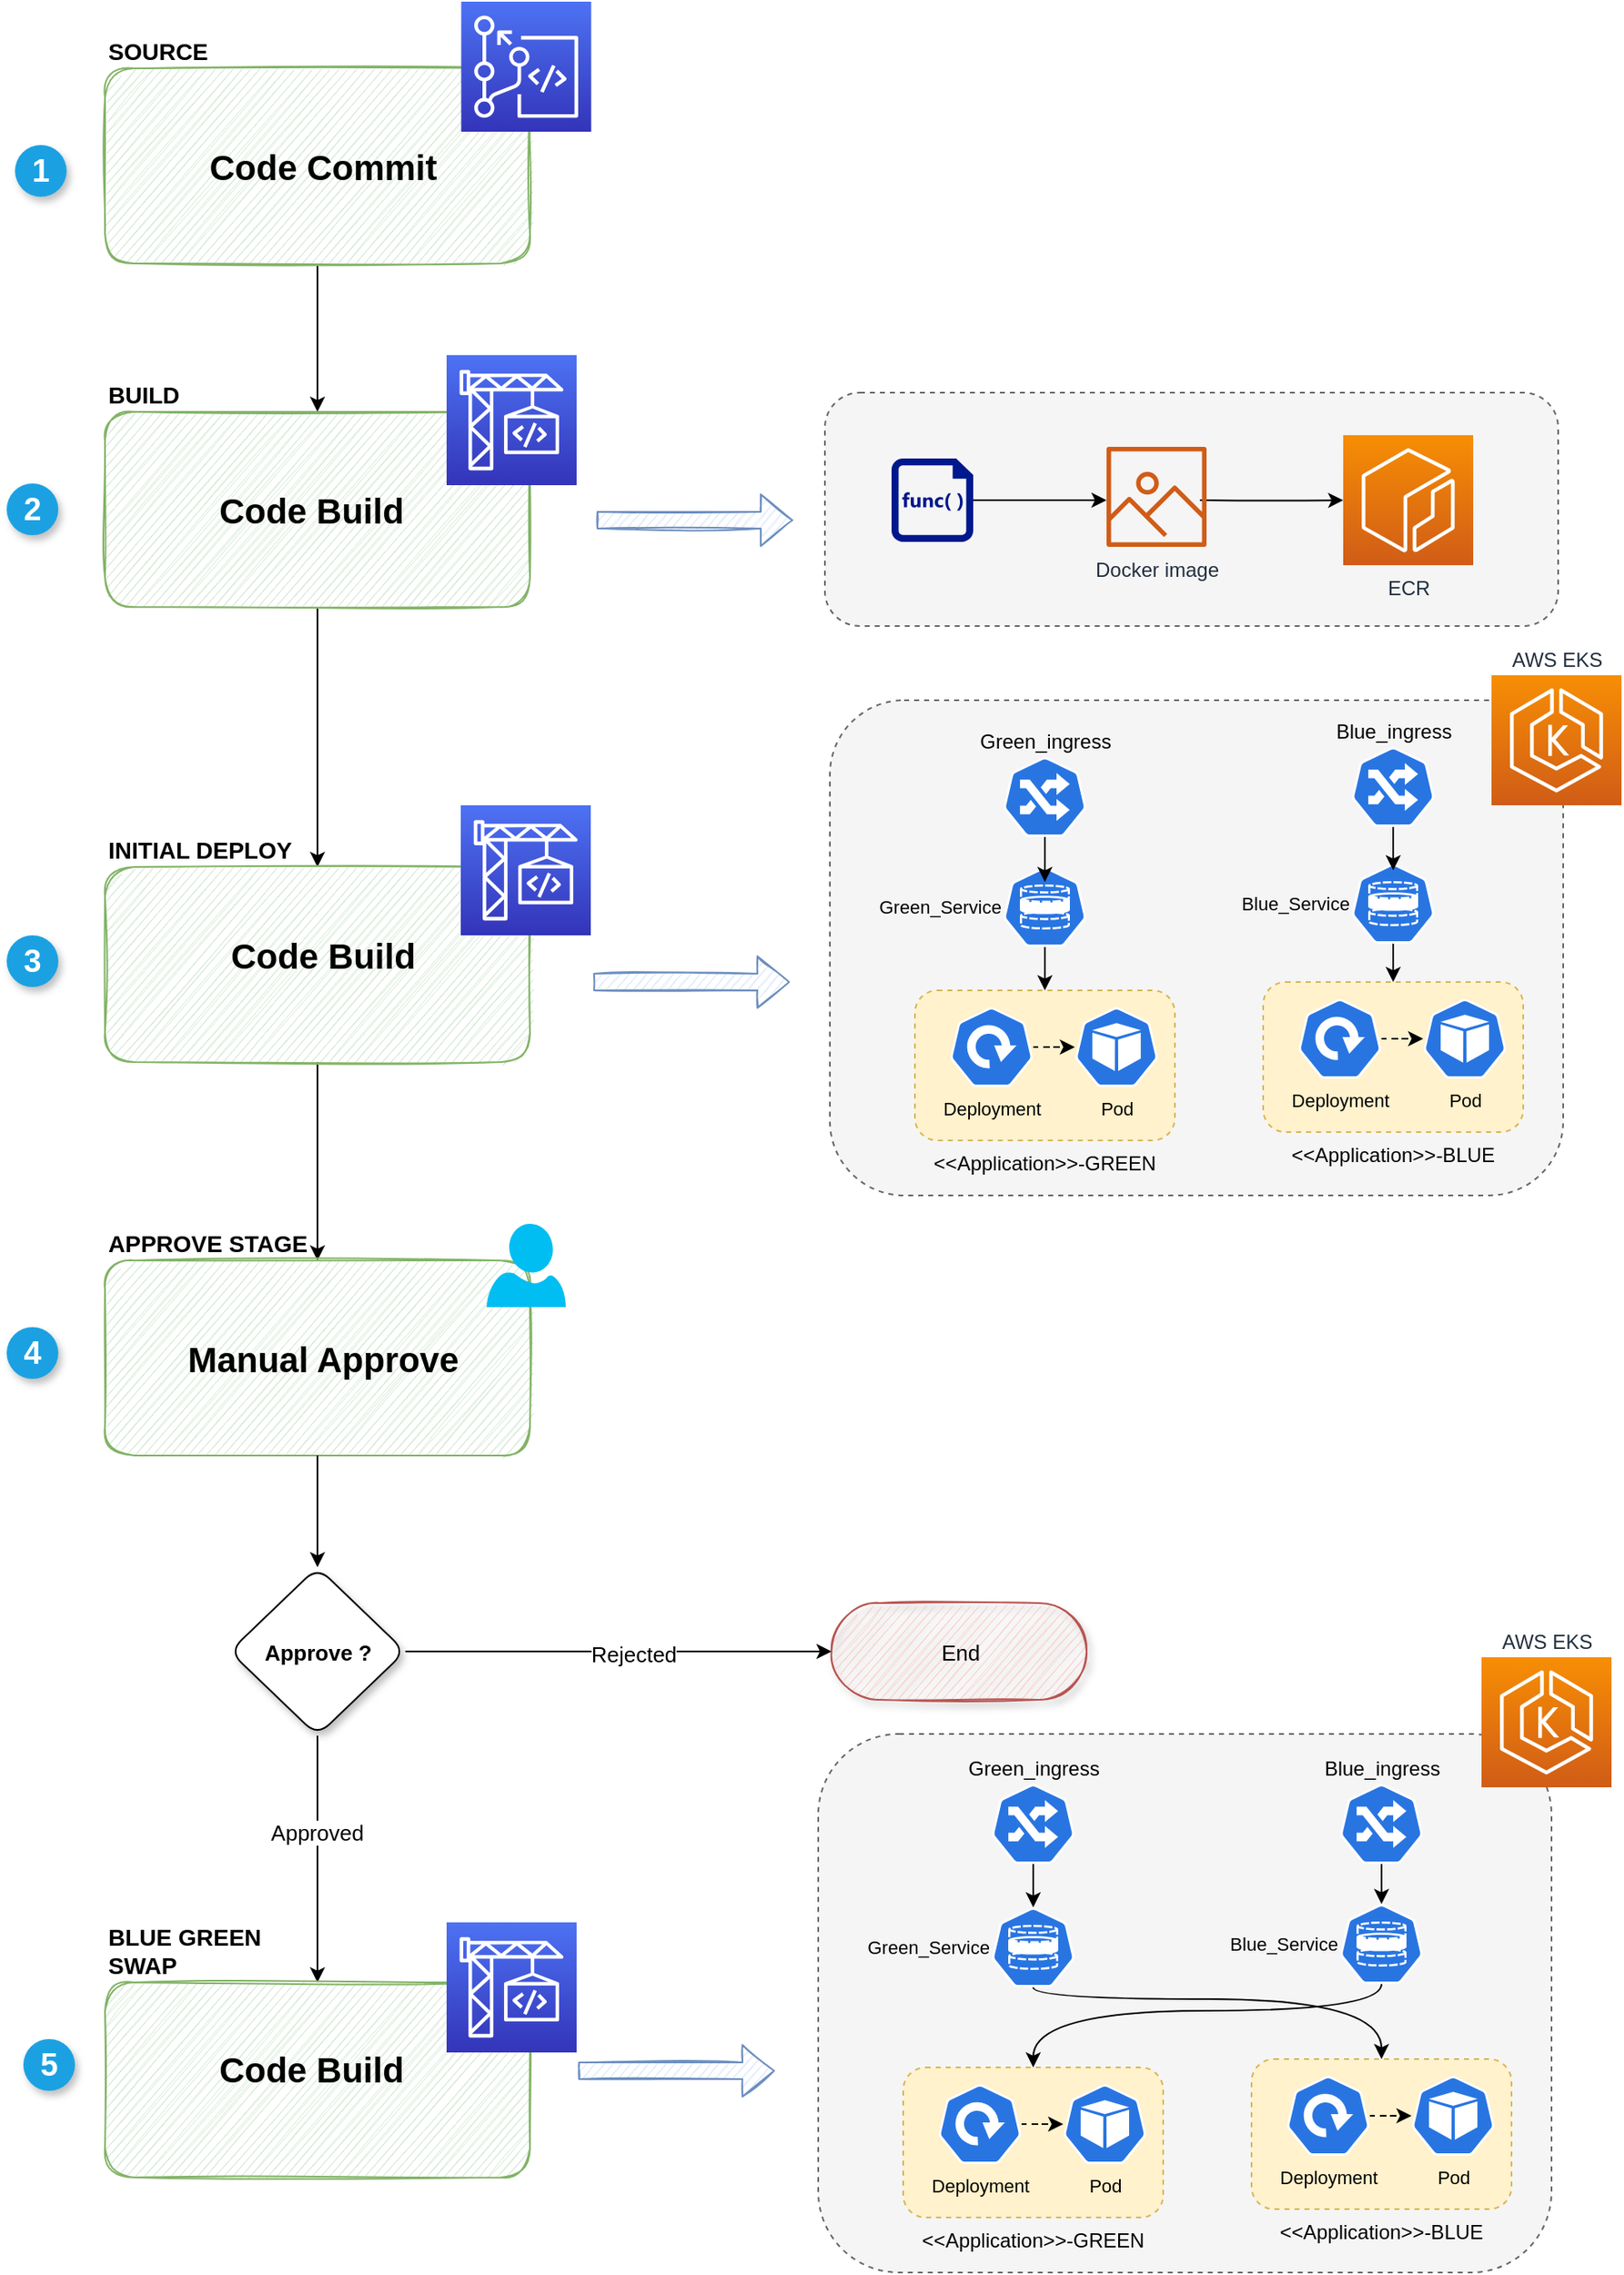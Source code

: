 <mxfile version="14.4.2" type="device" pages="3"><diagram id="YgD5iIH3pcZ7WU05eXCF" name="Pipeline"><mxGraphModel dx="2466" dy="1551" grid="0" gridSize="10" guides="1" tooltips="1" connect="1" arrows="1" fold="1" page="0" pageScale="1" pageWidth="850" pageHeight="1100" math="0" shadow="0"><root><mxCell id="0"/><mxCell id="1" parent="0"/><mxCell id="tHDgpCy4VYQTT_yt_4W8-46" value="" style="fillColor=#f5f5f5;strokeColor=#666666;dashed=1;verticalAlign=top;fontStyle=0;rounded=1;shadow=0;glass=0;sketch=0;align=left;fontColor=#333333;strokeWidth=1;" parent="1" vertex="1"><mxGeometry x="222" y="169.5" width="440" height="140" as="geometry"/></mxCell><mxCell id="tHDgpCy4VYQTT_yt_4W8-43" value="" style="fillColor=#f5f5f5;strokeColor=#666666;dashed=1;verticalAlign=top;fontStyle=0;rounded=1;shadow=0;glass=0;sketch=0;align=left;fontColor=#333333;" parent="1" vertex="1"><mxGeometry x="225" y="354" width="440" height="297" as="geometry"/></mxCell><mxCell id="tHDgpCy4VYQTT_yt_4W8-20" value="&lt;&lt;Application&gt;&gt;-GREEN" style="fillColor=#fff2cc;strokeColor=#d6b656;dashed=1;verticalAlign=top;fontStyle=0;rounded=1;shadow=0;glass=0;sketch=0;align=center;labelPosition=center;verticalLabelPosition=bottom;" parent="1" vertex="1"><mxGeometry x="276" y="528" width="156" height="90" as="geometry"/></mxCell><mxCell id="tHDgpCy4VYQTT_yt_4W8-69" value="" style="edgeStyle=orthogonalEdgeStyle;sketch=0;orthogonalLoop=1;jettySize=auto;html=1;fontSize=11;entryX=0.5;entryY=0;entryDx=0;entryDy=0;rounded=0;" parent="1" source="tHDgpCy4VYQTT_yt_4W8-2" target="tHDgpCy4VYQTT_yt_4W8-9" edge="1"><mxGeometry relative="1" as="geometry"/></mxCell><mxCell id="tHDgpCy4VYQTT_yt_4W8-2" value="SOURCE" style="fillColor=#d5e8d4;strokeColor=#82b366;dashed=0;verticalAlign=bottom;fontStyle=1;labelPosition=center;verticalLabelPosition=top;align=left;fontSize=14;rounded=1;glass=0;sketch=1;" parent="1" vertex="1"><mxGeometry x="-210" y="-25" width="255" height="117" as="geometry"/></mxCell><mxCell id="tHDgpCy4VYQTT_yt_4W8-44" value="" style="edgeStyle=orthogonalEdgeStyle;curved=1;orthogonalLoop=1;jettySize=auto;html=1;fontSize=11;" parent="1" source="tHDgpCy4VYQTT_yt_4W8-4" edge="1"><mxGeometry relative="1" as="geometry"><mxPoint x="391" y="234" as="targetPoint"/></mxGeometry></mxCell><mxCell id="tHDgpCy4VYQTT_yt_4W8-4" value="" style="aspect=fixed;pointerEvents=1;shadow=0;dashed=0;html=1;strokeColor=none;labelPosition=center;verticalLabelPosition=bottom;verticalAlign=top;align=center;fillColor=#00188D;shape=mxgraph.mscae.enterprise.code_file;rounded=1;glass=0;sketch=0;fontSize=14;" parent="1" vertex="1"><mxGeometry x="262" y="209" width="49" height="50" as="geometry"/></mxCell><mxCell id="tHDgpCy4VYQTT_yt_4W8-45" value="" style="edgeStyle=orthogonalEdgeStyle;curved=1;orthogonalLoop=1;jettySize=auto;html=1;fontSize=11;" parent="1" target="tHDgpCy4VYQTT_yt_4W8-6" edge="1"><mxGeometry relative="1" as="geometry"><mxPoint x="447" y="234" as="sourcePoint"/></mxGeometry></mxCell><mxCell id="tHDgpCy4VYQTT_yt_4W8-6" value="ECR" style="points=[[0,0,0],[0.25,0,0],[0.5,0,0],[0.75,0,0],[1,0,0],[0,1,0],[0.25,1,0],[0.5,1,0],[0.75,1,0],[1,1,0],[0,0.25,0],[0,0.5,0],[0,0.75,0],[1,0.25,0],[1,0.5,0],[1,0.75,0]];outlineConnect=0;fontColor=#232F3E;gradientColor=#F78E04;gradientDirection=north;fillColor=#D05C17;strokeColor=#ffffff;dashed=0;verticalLabelPosition=bottom;verticalAlign=top;align=center;html=1;fontSize=12;fontStyle=0;aspect=fixed;shape=mxgraph.aws4.resourceIcon;resIcon=mxgraph.aws4.ecr;rounded=1;shadow=0;glass=0;sketch=0;" parent="1" vertex="1"><mxGeometry x="533" y="195" width="78" height="78" as="geometry"/></mxCell><mxCell id="tHDgpCy4VYQTT_yt_4W8-7" value="Code Commit" style="text;html=1;strokeColor=none;fillColor=none;align=center;verticalAlign=middle;whiteSpace=wrap;rounded=0;shadow=0;glass=0;dashed=1;sketch=0;fontSize=21;fontStyle=1" parent="1" vertex="1"><mxGeometry x="-153" y="23.5" width="148" height="20" as="geometry"/></mxCell><mxCell id="tHDgpCy4VYQTT_yt_4W8-70" style="edgeStyle=orthogonalEdgeStyle;rounded=0;sketch=0;orthogonalLoop=1;jettySize=auto;html=1;fontSize=11;" parent="1" source="tHDgpCy4VYQTT_yt_4W8-9" target="tHDgpCy4VYQTT_yt_4W8-13" edge="1"><mxGeometry relative="1" as="geometry"/></mxCell><mxCell id="tHDgpCy4VYQTT_yt_4W8-9" value="BUILD" style="fillColor=#d5e8d4;strokeColor=#82b366;dashed=0;verticalAlign=bottom;fontStyle=1;labelPosition=center;verticalLabelPosition=top;align=left;fontSize=14;rounded=1;glass=0;sketch=1;" parent="1" vertex="1"><mxGeometry x="-210" y="181" width="255" height="117" as="geometry"/></mxCell><mxCell id="tHDgpCy4VYQTT_yt_4W8-10" value="Code Build" style="text;html=1;strokeColor=none;fillColor=none;align=center;verticalAlign=middle;whiteSpace=wrap;rounded=0;shadow=0;glass=0;dashed=1;sketch=0;fontSize=21;fontStyle=1" parent="1" vertex="1"><mxGeometry x="-160" y="229.5" width="148" height="20" as="geometry"/></mxCell><mxCell id="tHDgpCy4VYQTT_yt_4W8-11" value="" style="points=[[0,0,0],[0.25,0,0],[0.5,0,0],[0.75,0,0],[1,0,0],[0,1,0],[0.25,1,0],[0.5,1,0],[0.75,1,0],[1,1,0],[0,0.25,0],[0,0.5,0],[0,0.75,0],[1,0.25,0],[1,0.5,0],[1,0.75,0]];outlineConnect=0;fontColor=#232F3E;gradientColor=#4D72F3;gradientDirection=north;fillColor=#3334B9;strokeColor=#ffffff;dashed=0;verticalLabelPosition=bottom;verticalAlign=top;align=center;html=1;fontSize=12;fontStyle=0;aspect=fixed;shape=mxgraph.aws4.resourceIcon;resIcon=mxgraph.aws4.codebuild;rounded=1;shadow=0;glass=0;sketch=0;" parent="1" vertex="1"><mxGeometry x="-5" y="147" width="78" height="78" as="geometry"/></mxCell><mxCell id="tHDgpCy4VYQTT_yt_4W8-71" style="edgeStyle=orthogonalEdgeStyle;rounded=0;sketch=0;orthogonalLoop=1;jettySize=auto;html=1;fontSize=11;" parent="1" source="tHDgpCy4VYQTT_yt_4W8-13" target="tHDgpCy4VYQTT_yt_4W8-31" edge="1"><mxGeometry relative="1" as="geometry"/></mxCell><mxCell id="tHDgpCy4VYQTT_yt_4W8-13" value="INITIAL DEPLOY" style="fillColor=#d5e8d4;strokeColor=#82b366;dashed=0;verticalAlign=bottom;fontStyle=1;labelPosition=center;verticalLabelPosition=top;align=left;fontSize=14;rounded=1;glass=0;sketch=1;" parent="1" vertex="1"><mxGeometry x="-210" y="454" width="255" height="117" as="geometry"/></mxCell><mxCell id="tHDgpCy4VYQTT_yt_4W8-14" value="AWS EKS" style="points=[[0,0,0],[0.25,0,0],[0.5,0,0],[0.75,0,0],[1,0,0],[0,1,0],[0.25,1,0],[0.5,1,0],[0.75,1,0],[1,1,0],[0,0.25,0],[0,0.5,0],[0,0.75,0],[1,0.25,0],[1,0.5,0],[1,0.75,0]];outlineConnect=0;fontColor=#232F3E;gradientColor=#F78E04;gradientDirection=north;fillColor=#D05C17;strokeColor=#ffffff;dashed=0;verticalLabelPosition=top;verticalAlign=bottom;align=center;html=1;fontSize=12;fontStyle=0;aspect=fixed;shape=mxgraph.aws4.resourceIcon;resIcon=mxgraph.aws4.eks;rounded=1;shadow=0;glass=0;sketch=0;labelPosition=center;" parent="1" vertex="1"><mxGeometry x="622" y="339" width="78" height="78" as="geometry"/></mxCell><mxCell id="tHDgpCy4VYQTT_yt_4W8-15" value="Code Build" style="text;html=1;strokeColor=none;fillColor=none;align=center;verticalAlign=middle;whiteSpace=wrap;rounded=0;shadow=0;glass=0;dashed=1;sketch=0;fontSize=21;fontStyle=1" parent="1" vertex="1"><mxGeometry x="-153.5" y="497" width="148" height="20" as="geometry"/></mxCell><mxCell id="tHDgpCy4VYQTT_yt_4W8-21" value="" style="edgeStyle=orthogonalEdgeStyle;rounded=0;orthogonalLoop=1;jettySize=auto;html=1;fontSize=11;dashed=1;" parent="1" source="tHDgpCy4VYQTT_yt_4W8-17" target="tHDgpCy4VYQTT_yt_4W8-19" edge="1"><mxGeometry relative="1" as="geometry"/></mxCell><mxCell id="tHDgpCy4VYQTT_yt_4W8-17" value="Deployment" style="html=1;dashed=0;whitespace=wrap;fillColor=#2875E2;strokeColor=#ffffff;points=[[0.005,0.63,0],[0.1,0.2,0],[0.9,0.2,0],[0.5,0,0],[0.995,0.63,0],[0.72,0.99,0],[0.5,1,0],[0.28,0.99,0]];shape=mxgraph.kubernetes.icon;prIcon=deploy;rounded=1;shadow=0;glass=0;sketch=0;fontSize=11;align=center;labelPosition=center;verticalLabelPosition=bottom;verticalAlign=top;" parent="1" vertex="1"><mxGeometry x="297" y="538" width="50" height="48" as="geometry"/></mxCell><mxCell id="tHDgpCy4VYQTT_yt_4W8-41" style="edgeStyle=orthogonalEdgeStyle;curved=1;orthogonalLoop=1;jettySize=auto;html=1;entryX=0.5;entryY=0;entryDx=0;entryDy=0;fontSize=11;" parent="1" source="tHDgpCy4VYQTT_yt_4W8-18" target="tHDgpCy4VYQTT_yt_4W8-20" edge="1"><mxGeometry relative="1" as="geometry"/></mxCell><mxCell id="tHDgpCy4VYQTT_yt_4W8-18" value="Green_Service" style="html=1;dashed=0;whitespace=wrap;fillColor=#2875E2;strokeColor=#ffffff;points=[[0.005,0.63,0],[0.1,0.2,0],[0.9,0.2,0],[0.5,0,0],[0.995,0.63,0],[0.72,0.99,0],[0.5,1,0],[0.28,0.99,0]];shape=mxgraph.kubernetes.icon;prIcon=sc;rounded=1;shadow=0;glass=0;sketch=0;fontSize=11;align=right;labelPosition=left;verticalLabelPosition=middle;verticalAlign=middle;" parent="1" vertex="1"><mxGeometry x="329" y="454" width="50" height="48" as="geometry"/></mxCell><mxCell id="tHDgpCy4VYQTT_yt_4W8-19" value="Pod" style="html=1;dashed=0;whitespace=wrap;fillColor=#2875E2;strokeColor=#ffffff;points=[[0.005,0.63,0],[0.1,0.2,0],[0.9,0.2,0],[0.5,0,0],[0.995,0.63,0],[0.72,0.99,0],[0.5,1,0],[0.28,0.99,0]];shape=mxgraph.kubernetes.icon;prIcon=pod;rounded=1;shadow=0;glass=0;sketch=0;fontSize=11;align=center;labelPosition=center;verticalLabelPosition=bottom;verticalAlign=top;" parent="1" vertex="1"><mxGeometry x="372" y="538" width="50" height="48" as="geometry"/></mxCell><mxCell id="tHDgpCy4VYQTT_yt_4W8-72" style="edgeStyle=orthogonalEdgeStyle;rounded=0;sketch=0;orthogonalLoop=1;jettySize=auto;html=1;entryX=0.5;entryY=0;entryDx=0;entryDy=0;fontSize=11;exitX=0.5;exitY=1;exitDx=0;exitDy=0;" parent="1" source="tHDgpCy4VYQTT_yt_4W8-78" target="tHDgpCy4VYQTT_yt_4W8-47" edge="1"><mxGeometry relative="1" as="geometry"><mxPoint x="-89.4" y="1035.904" as="sourcePoint"/></mxGeometry></mxCell><mxCell id="tHDgpCy4VYQTT_yt_4W8-80" value="Approved" style="edgeLabel;html=1;align=center;verticalAlign=middle;resizable=0;points=[];fontSize=13;" parent="tHDgpCy4VYQTT_yt_4W8-72" vertex="1" connectable="0"><mxGeometry x="-0.216" y="-1" relative="1" as="geometry"><mxPoint as="offset"/></mxGeometry></mxCell><mxCell id="tHDgpCy4VYQTT_yt_4W8-31" value="APPROVE STAGE " style="fillColor=#d5e8d4;strokeColor=#82b366;dashed=0;verticalAlign=bottom;fontStyle=1;labelPosition=center;verticalLabelPosition=top;align=left;fontSize=14;rounded=1;glass=0;sketch=1;" parent="1" vertex="1"><mxGeometry x="-210" y="690" width="255" height="117" as="geometry"/></mxCell><mxCell id="tHDgpCy4VYQTT_yt_4W8-32" value="Manual Approve" style="text;html=1;strokeColor=none;fillColor=none;align=center;verticalAlign=middle;whiteSpace=wrap;rounded=0;shadow=0;glass=0;dashed=1;sketch=0;fontSize=21;fontStyle=1" parent="1" vertex="1"><mxGeometry x="-168.75" y="738.5" width="179.5" height="20" as="geometry"/></mxCell><mxCell id="tHDgpCy4VYQTT_yt_4W8-34" value="" style="verticalLabelPosition=bottom;html=1;verticalAlign=top;align=center;strokeColor=none;fillColor=#00BEF2;shape=mxgraph.azure.user;rounded=1;shadow=0;glass=0;dashed=1;sketch=0;fontSize=11;" parent="1" vertex="1"><mxGeometry x="19" y="668" width="47.5" height="50" as="geometry"/></mxCell><mxCell id="tHDgpCy4VYQTT_yt_4W8-42" value="" style="edgeStyle=orthogonalEdgeStyle;curved=1;orthogonalLoop=1;jettySize=auto;html=1;fontSize=11;" parent="1" source="tHDgpCy4VYQTT_yt_4W8-36" target="tHDgpCy4VYQTT_yt_4W8-37" edge="1"><mxGeometry relative="1" as="geometry"/></mxCell><mxCell id="tHDgpCy4VYQTT_yt_4W8-36" value="Blue_Service" style="html=1;dashed=0;whitespace=wrap;fillColor=#2875E2;strokeColor=#ffffff;points=[[0.005,0.63,0],[0.1,0.2,0],[0.9,0.2,0],[0.5,0,0],[0.995,0.63,0],[0.72,0.99,0],[0.5,1,0],[0.28,0.99,0]];shape=mxgraph.kubernetes.icon;prIcon=sc;rounded=1;shadow=0;glass=0;sketch=0;fontSize=11;align=right;labelPosition=left;verticalLabelPosition=middle;verticalAlign=middle;" parent="1" vertex="1"><mxGeometry x="538" y="452" width="50" height="48" as="geometry"/></mxCell><mxCell id="tHDgpCy4VYQTT_yt_4W8-37" value="&lt;&lt;Application&gt;&gt;-BLUE" style="fillColor=#fff2cc;strokeColor=#d6b656;dashed=1;verticalAlign=top;fontStyle=0;rounded=1;shadow=0;glass=0;sketch=0;align=center;labelPosition=center;verticalLabelPosition=bottom;" parent="1" vertex="1"><mxGeometry x="485" y="523" width="156" height="90" as="geometry"/></mxCell><mxCell id="tHDgpCy4VYQTT_yt_4W8-38" value="" style="edgeStyle=orthogonalEdgeStyle;rounded=0;orthogonalLoop=1;jettySize=auto;html=1;fontSize=11;dashed=1;" parent="1" source="tHDgpCy4VYQTT_yt_4W8-39" target="tHDgpCy4VYQTT_yt_4W8-40" edge="1"><mxGeometry relative="1" as="geometry"/></mxCell><mxCell id="tHDgpCy4VYQTT_yt_4W8-39" value="Deployment" style="html=1;dashed=0;whitespace=wrap;fillColor=#2875E2;strokeColor=#ffffff;points=[[0.005,0.63,0],[0.1,0.2,0],[0.9,0.2,0],[0.5,0,0],[0.995,0.63,0],[0.72,0.99,0],[0.5,1,0],[0.28,0.99,0]];shape=mxgraph.kubernetes.icon;prIcon=deploy;rounded=1;shadow=0;glass=0;sketch=0;fontSize=11;align=center;labelPosition=center;verticalLabelPosition=bottom;verticalAlign=top;" parent="1" vertex="1"><mxGeometry x="506" y="533" width="50" height="48" as="geometry"/></mxCell><mxCell id="tHDgpCy4VYQTT_yt_4W8-40" value="Pod" style="html=1;dashed=0;whitespace=wrap;fillColor=#2875E2;strokeColor=#ffffff;points=[[0.005,0.63,0],[0.1,0.2,0],[0.9,0.2,0],[0.5,0,0],[0.995,0.63,0],[0.72,0.99,0],[0.5,1,0],[0.28,0.99,0]];shape=mxgraph.kubernetes.icon;prIcon=pod;rounded=1;shadow=0;glass=0;sketch=0;fontSize=11;align=center;labelPosition=center;verticalLabelPosition=bottom;verticalAlign=top;" parent="1" vertex="1"><mxGeometry x="581" y="533" width="50" height="48" as="geometry"/></mxCell><mxCell id="tHDgpCy4VYQTT_yt_4W8-47" value="BLUE GREEN&#10;SWAP" style="fillColor=#d5e8d4;strokeColor=#82b366;dashed=0;verticalAlign=bottom;fontStyle=1;labelPosition=center;verticalLabelPosition=top;align=left;fontSize=14;rounded=1;glass=0;sketch=1;" parent="1" vertex="1"><mxGeometry x="-210" y="1123" width="255" height="117" as="geometry"/></mxCell><mxCell id="tHDgpCy4VYQTT_yt_4W8-48" value="Code Build" style="text;html=1;strokeColor=none;fillColor=none;align=center;verticalAlign=middle;whiteSpace=wrap;rounded=0;shadow=0;glass=0;dashed=1;sketch=0;fontSize=21;fontStyle=1" parent="1" vertex="1"><mxGeometry x="-160" y="1165" width="148" height="20" as="geometry"/></mxCell><mxCell id="tHDgpCy4VYQTT_yt_4W8-49" value="" style="fillColor=#f5f5f5;strokeColor=#666666;dashed=1;verticalAlign=top;fontStyle=0;rounded=1;shadow=0;glass=0;sketch=0;align=left;fontColor=#333333;" parent="1" vertex="1"><mxGeometry x="218" y="974" width="440" height="323" as="geometry"/></mxCell><mxCell id="tHDgpCy4VYQTT_yt_4W8-50" value="&lt;&lt;Application&gt;&gt;-GREEN" style="fillColor=#fff2cc;strokeColor=#d6b656;dashed=1;verticalAlign=top;fontStyle=0;rounded=1;shadow=0;glass=0;sketch=0;align=center;labelPosition=center;verticalLabelPosition=bottom;" parent="1" vertex="1"><mxGeometry x="269" y="1174" width="156" height="90" as="geometry"/></mxCell><mxCell id="tHDgpCy4VYQTT_yt_4W8-51" value="AWS EKS" style="points=[[0,0,0],[0.25,0,0],[0.5,0,0],[0.75,0,0],[1,0,0],[0,1,0],[0.25,1,0],[0.5,1,0],[0.75,1,0],[1,1,0],[0,0.25,0],[0,0.5,0],[0,0.75,0],[1,0.25,0],[1,0.5,0],[1,0.75,0]];outlineConnect=0;fontColor=#232F3E;gradientColor=#F78E04;gradientDirection=north;fillColor=#D05C17;strokeColor=#ffffff;dashed=0;verticalLabelPosition=top;verticalAlign=bottom;align=center;html=1;fontSize=12;fontStyle=0;aspect=fixed;shape=mxgraph.aws4.resourceIcon;resIcon=mxgraph.aws4.eks;rounded=1;shadow=0;glass=0;sketch=0;labelPosition=center;" parent="1" vertex="1"><mxGeometry x="616" y="928" width="78" height="78" as="geometry"/></mxCell><mxCell id="tHDgpCy4VYQTT_yt_4W8-52" value="" style="edgeStyle=orthogonalEdgeStyle;rounded=0;orthogonalLoop=1;jettySize=auto;html=1;fontSize=11;dashed=1;" parent="1" source="tHDgpCy4VYQTT_yt_4W8-53" target="tHDgpCy4VYQTT_yt_4W8-56" edge="1"><mxGeometry relative="1" as="geometry"/></mxCell><mxCell id="tHDgpCy4VYQTT_yt_4W8-53" value="Deployment" style="html=1;dashed=0;whitespace=wrap;fillColor=#2875E2;strokeColor=#ffffff;points=[[0.005,0.63,0],[0.1,0.2,0],[0.9,0.2,0],[0.5,0,0],[0.995,0.63,0],[0.72,0.99,0],[0.5,1,0],[0.28,0.99,0]];shape=mxgraph.kubernetes.icon;prIcon=deploy;rounded=1;shadow=0;glass=0;sketch=0;fontSize=11;align=center;labelPosition=center;verticalLabelPosition=bottom;verticalAlign=top;" parent="1" vertex="1"><mxGeometry x="290" y="1184" width="50" height="48" as="geometry"/></mxCell><mxCell id="tHDgpCy4VYQTT_yt_4W8-54" style="edgeStyle=orthogonalEdgeStyle;curved=1;orthogonalLoop=1;jettySize=auto;html=1;fontSize=11;" parent="1" source="tHDgpCy4VYQTT_yt_4W8-55" target="tHDgpCy4VYQTT_yt_4W8-59" edge="1"><mxGeometry relative="1" as="geometry"><Array as="points"><mxPoint x="347" y="1133"/><mxPoint x="556" y="1133"/></Array></mxGeometry></mxCell><mxCell id="tHDgpCy4VYQTT_yt_4W8-55" value="Green_Service" style="html=1;dashed=0;whitespace=wrap;fillColor=#2875E2;strokeColor=#ffffff;points=[[0.005,0.63,0],[0.1,0.2,0],[0.9,0.2,0],[0.5,0,0],[0.995,0.63,0],[0.72,0.99,0],[0.5,1,0],[0.28,0.99,0]];shape=mxgraph.kubernetes.icon;prIcon=sc;rounded=1;shadow=0;glass=0;sketch=0;fontSize=11;align=right;labelPosition=left;verticalLabelPosition=middle;verticalAlign=middle;" parent="1" vertex="1"><mxGeometry x="322" y="1078" width="50" height="48" as="geometry"/></mxCell><mxCell id="tHDgpCy4VYQTT_yt_4W8-56" value="Pod" style="html=1;dashed=0;whitespace=wrap;fillColor=#2875E2;strokeColor=#ffffff;points=[[0.005,0.63,0],[0.1,0.2,0],[0.9,0.2,0],[0.5,0,0],[0.995,0.63,0],[0.72,0.99,0],[0.5,1,0],[0.28,0.99,0]];shape=mxgraph.kubernetes.icon;prIcon=pod;rounded=1;shadow=0;glass=0;sketch=0;fontSize=11;align=center;labelPosition=center;verticalLabelPosition=bottom;verticalAlign=top;" parent="1" vertex="1"><mxGeometry x="365" y="1184" width="50" height="48" as="geometry"/></mxCell><mxCell id="tHDgpCy4VYQTT_yt_4W8-57" value="" style="edgeStyle=orthogonalEdgeStyle;curved=1;orthogonalLoop=1;jettySize=auto;html=1;fontSize=11;" parent="1" source="tHDgpCy4VYQTT_yt_4W8-58" target="tHDgpCy4VYQTT_yt_4W8-50" edge="1"><mxGeometry relative="1" as="geometry"><Array as="points"><mxPoint x="556" y="1140"/><mxPoint x="347" y="1140"/></Array></mxGeometry></mxCell><mxCell id="tHDgpCy4VYQTT_yt_4W8-58" value="Blue_Service" style="html=1;dashed=0;whitespace=wrap;fillColor=#2875E2;strokeColor=#ffffff;points=[[0.005,0.63,0],[0.1,0.2,0],[0.9,0.2,0],[0.5,0,0],[0.995,0.63,0],[0.72,0.99,0],[0.5,1,0],[0.28,0.99,0]];shape=mxgraph.kubernetes.icon;prIcon=sc;rounded=1;shadow=0;glass=0;sketch=0;fontSize=11;align=right;labelPosition=left;verticalLabelPosition=middle;verticalAlign=middle;" parent="1" vertex="1"><mxGeometry x="531" y="1076" width="50" height="48" as="geometry"/></mxCell><mxCell id="tHDgpCy4VYQTT_yt_4W8-59" value="&lt;&lt;Application&gt;&gt;-BLUE" style="fillColor=#fff2cc;strokeColor=#d6b656;dashed=1;verticalAlign=top;fontStyle=0;rounded=1;shadow=0;glass=0;sketch=0;align=center;labelPosition=center;verticalLabelPosition=bottom;" parent="1" vertex="1"><mxGeometry x="478" y="1169" width="156" height="90" as="geometry"/></mxCell><mxCell id="tHDgpCy4VYQTT_yt_4W8-60" value="" style="edgeStyle=orthogonalEdgeStyle;rounded=0;orthogonalLoop=1;jettySize=auto;html=1;fontSize=11;dashed=1;" parent="1" source="tHDgpCy4VYQTT_yt_4W8-61" target="tHDgpCy4VYQTT_yt_4W8-62" edge="1"><mxGeometry relative="1" as="geometry"/></mxCell><mxCell id="tHDgpCy4VYQTT_yt_4W8-61" value="Deployment" style="html=1;dashed=0;whitespace=wrap;fillColor=#2875E2;strokeColor=#ffffff;points=[[0.005,0.63,0],[0.1,0.2,0],[0.9,0.2,0],[0.5,0,0],[0.995,0.63,0],[0.72,0.99,0],[0.5,1,0],[0.28,0.99,0]];shape=mxgraph.kubernetes.icon;prIcon=deploy;rounded=1;shadow=0;glass=0;sketch=0;fontSize=11;align=center;labelPosition=center;verticalLabelPosition=bottom;verticalAlign=top;" parent="1" vertex="1"><mxGeometry x="499" y="1179" width="50" height="48" as="geometry"/></mxCell><mxCell id="tHDgpCy4VYQTT_yt_4W8-62" value="Pod" style="html=1;dashed=0;whitespace=wrap;fillColor=#2875E2;strokeColor=#ffffff;points=[[0.005,0.63,0],[0.1,0.2,0],[0.9,0.2,0],[0.5,0,0],[0.995,0.63,0],[0.72,0.99,0],[0.5,1,0],[0.28,0.99,0]];shape=mxgraph.kubernetes.icon;prIcon=pod;rounded=1;shadow=0;glass=0;sketch=0;fontSize=11;align=center;labelPosition=center;verticalLabelPosition=bottom;verticalAlign=top;" parent="1" vertex="1"><mxGeometry x="574" y="1179" width="50" height="48" as="geometry"/></mxCell><mxCell id="tHDgpCy4VYQTT_yt_4W8-63" value="" style="points=[[0,0,0],[0.25,0,0],[0.5,0,0],[0.75,0,0],[1,0,0],[0,1,0],[0.25,1,0],[0.5,1,0],[0.75,1,0],[1,1,0],[0,0.25,0],[0,0.5,0],[0,0.75,0],[1,0.25,0],[1,0.5,0],[1,0.75,0]];outlineConnect=0;fontColor=#232F3E;gradientColor=#4D72F3;gradientDirection=north;fillColor=#3334B9;strokeColor=#ffffff;dashed=0;verticalLabelPosition=bottom;verticalAlign=top;align=center;html=1;fontSize=12;fontStyle=0;aspect=fixed;shape=mxgraph.aws4.resourceIcon;resIcon=mxgraph.aws4.codebuild;rounded=1;shadow=0;glass=0;sketch=0;" parent="1" vertex="1"><mxGeometry x="3.5" y="417" width="78" height="78" as="geometry"/></mxCell><mxCell id="tHDgpCy4VYQTT_yt_4W8-64" value="" style="points=[[0,0,0],[0.25,0,0],[0.5,0,0],[0.75,0,0],[1,0,0],[0,1,0],[0.25,1,0],[0.5,1,0],[0.75,1,0],[1,1,0],[0,0.25,0],[0,0.5,0],[0,0.75,0],[1,0.25,0],[1,0.5,0],[1,0.75,0]];outlineConnect=0;fontColor=#232F3E;gradientColor=#4D72F3;gradientDirection=north;fillColor=#3334B9;strokeColor=#ffffff;dashed=0;verticalLabelPosition=bottom;verticalAlign=top;align=center;html=1;fontSize=12;fontStyle=0;aspect=fixed;shape=mxgraph.aws4.resourceIcon;resIcon=mxgraph.aws4.codebuild;rounded=1;shadow=0;glass=0;sketch=0;" parent="1" vertex="1"><mxGeometry x="-5" y="1087" width="78" height="78" as="geometry"/></mxCell><mxCell id="tHDgpCy4VYQTT_yt_4W8-65" value="" style="shape=flexArrow;endArrow=classic;html=1;fontSize=11;fillColor=#dae8fc;strokeColor=#6c8ebf;sketch=1;" parent="1" edge="1"><mxGeometry width="50" height="50" relative="1" as="geometry"><mxPoint x="74" y="1176" as="sourcePoint"/><mxPoint x="192" y="1176" as="targetPoint"/></mxGeometry></mxCell><mxCell id="tHDgpCy4VYQTT_yt_4W8-66" value="" style="shape=flexArrow;endArrow=classic;html=1;fontSize=11;fillColor=#dae8fc;strokeColor=#6c8ebf;sketch=1;" parent="1" edge="1"><mxGeometry width="50" height="50" relative="1" as="geometry"><mxPoint x="83" y="523" as="sourcePoint"/><mxPoint x="201" y="523" as="targetPoint"/></mxGeometry></mxCell><mxCell id="tHDgpCy4VYQTT_yt_4W8-67" value="" style="shape=flexArrow;endArrow=classic;html=1;fontSize=11;fillColor=#dae8fc;strokeColor=#6c8ebf;sketch=1;" parent="1" edge="1"><mxGeometry width="50" height="50" relative="1" as="geometry"><mxPoint x="85" y="246" as="sourcePoint"/><mxPoint x="203" y="246" as="targetPoint"/></mxGeometry></mxCell><mxCell id="tHDgpCy4VYQTT_yt_4W8-68" value="" style="points=[[0,0,0],[0.25,0,0],[0.5,0,0],[0.75,0,0],[1,0,0],[0,1,0],[0.25,1,0],[0.5,1,0],[0.75,1,0],[1,1,0],[0,0.25,0],[0,0.5,0],[0,0.75,0],[1,0.25,0],[1,0.5,0],[1,0.75,0]];outlineConnect=0;fontColor=#232F3E;gradientColor=#4D72F3;gradientDirection=north;fillColor=#3334B9;strokeColor=#ffffff;dashed=0;verticalLabelPosition=bottom;verticalAlign=top;align=center;html=1;fontSize=12;fontStyle=0;aspect=fixed;shape=mxgraph.aws4.resourceIcon;resIcon=mxgraph.aws4.codecommit;rounded=1;shadow=0;glass=0;sketch=0;" parent="1" vertex="1"><mxGeometry x="3.75" y="-65" width="78" height="78" as="geometry"/></mxCell><mxCell id="tHDgpCy4VYQTT_yt_4W8-73" value="1" style="ellipse;whiteSpace=wrap;html=1;aspect=fixed;rounded=1;shadow=1;glass=0;sketch=0;strokeWidth=1;fontSize=19;align=center;fontStyle=1;fillColor=#1ba1e2;fontColor=#ffffff;labelBorderColor=none;strokeColor=none;" parent="1" vertex="1"><mxGeometry x="-264" y="21" width="31" height="31" as="geometry"/></mxCell><mxCell id="tHDgpCy4VYQTT_yt_4W8-74" value="2" style="ellipse;whiteSpace=wrap;html=1;aspect=fixed;rounded=1;shadow=1;glass=0;sketch=0;strokeWidth=1;fontSize=19;align=center;fontStyle=1;fillColor=#1ba1e2;fontColor=#ffffff;labelBorderColor=none;strokeColor=none;" parent="1" vertex="1"><mxGeometry x="-269" y="224" width="31" height="31" as="geometry"/></mxCell><mxCell id="tHDgpCy4VYQTT_yt_4W8-75" value="3" style="ellipse;whiteSpace=wrap;html=1;aspect=fixed;rounded=1;shadow=1;glass=0;sketch=0;strokeWidth=1;fontSize=19;align=center;fontStyle=1;fillColor=#1ba1e2;fontColor=#ffffff;labelBorderColor=none;strokeColor=none;" parent="1" vertex="1"><mxGeometry x="-269" y="495" width="31" height="31" as="geometry"/></mxCell><mxCell id="tHDgpCy4VYQTT_yt_4W8-76" value="4" style="ellipse;whiteSpace=wrap;html=1;aspect=fixed;rounded=1;shadow=1;glass=0;sketch=0;strokeWidth=1;fontSize=19;align=center;fontStyle=1;fillColor=#1ba1e2;fontColor=#ffffff;labelBorderColor=none;strokeColor=none;" parent="1" vertex="1"><mxGeometry x="-269" y="730" width="31" height="31" as="geometry"/></mxCell><mxCell id="tHDgpCy4VYQTT_yt_4W8-77" value="5" style="ellipse;whiteSpace=wrap;html=1;aspect=fixed;rounded=1;shadow=1;glass=0;sketch=0;strokeWidth=1;fontSize=19;align=center;fontStyle=1;fillColor=#1ba1e2;fontColor=#ffffff;labelBorderColor=none;strokeColor=none;" parent="1" vertex="1"><mxGeometry x="-259" y="1157" width="31" height="31" as="geometry"/></mxCell><mxCell id="tHDgpCy4VYQTT_yt_4W8-82" value="" style="edgeStyle=orthogonalEdgeStyle;rounded=0;sketch=0;orthogonalLoop=1;jettySize=auto;html=1;fontSize=13;" parent="1" source="tHDgpCy4VYQTT_yt_4W8-78" target="tHDgpCy4VYQTT_yt_4W8-81" edge="1"><mxGeometry relative="1" as="geometry"/></mxCell><mxCell id="tHDgpCy4VYQTT_yt_4W8-83" value="Rejected" style="edgeLabel;html=1;align=center;verticalAlign=middle;resizable=0;points=[];fontSize=13;" parent="tHDgpCy4VYQTT_yt_4W8-82" vertex="1" connectable="0"><mxGeometry x="0.062" relative="1" as="geometry"><mxPoint y="1" as="offset"/></mxGeometry></mxCell><mxCell id="tHDgpCy4VYQTT_yt_4W8-78" value="Approve ?" style="rhombus;whiteSpace=wrap;html=1;rounded=1;shadow=1;glass=0;sketch=0;strokeWidth=1;gradientColor=none;fontSize=13;align=center;fontStyle=1" parent="1" vertex="1"><mxGeometry x="-135.25" y="874" width="105.5" height="101" as="geometry"/></mxCell><mxCell id="tHDgpCy4VYQTT_yt_4W8-79" style="edgeStyle=orthogonalEdgeStyle;rounded=0;sketch=0;orthogonalLoop=1;jettySize=auto;html=1;entryX=0.5;entryY=0;entryDx=0;entryDy=0;fontSize=11;" parent="1" source="tHDgpCy4VYQTT_yt_4W8-31" target="tHDgpCy4VYQTT_yt_4W8-78" edge="1"><mxGeometry relative="1" as="geometry"><mxPoint x="-82.5" y="807" as="sourcePoint"/><mxPoint x="-82.5" y="1061" as="targetPoint"/></mxGeometry></mxCell><mxCell id="tHDgpCy4VYQTT_yt_4W8-81" value="End" style="html=1;dashed=0;whitespace=wrap;shape=mxgraph.dfd.start;rounded=1;shadow=1;glass=0;sketch=1;strokeWidth=1;fontSize=13;align=center;fillColor=#f8cecc;strokeColor=#b85450;" parent="1" vertex="1"><mxGeometry x="226" y="895.5" width="153" height="58" as="geometry"/></mxCell><mxCell id="WKZ0BvhqpGG5S22X-oFW-3" value="Docker image" style="outlineConnect=0;fontColor=#232F3E;gradientColor=none;fillColor=#D05C17;strokeColor=none;dashed=0;verticalLabelPosition=bottom;verticalAlign=top;align=center;html=1;fontSize=12;fontStyle=0;aspect=fixed;pointerEvents=1;shape=mxgraph.aws4.container_registry_image;rounded=0;sketch=0;" parent="1" vertex="1"><mxGeometry x="391" y="202" width="60" height="60" as="geometry"/></mxCell><mxCell id="v9AVyO4b1Ce9d68S-ffr-5" value="" style="edgeStyle=orthogonalEdgeStyle;rounded=0;orthogonalLoop=1;jettySize=auto;html=1;" edge="1" parent="1" source="v9AVyO4b1Ce9d68S-ffr-2"><mxGeometry relative="1" as="geometry"><mxPoint x="563" y="456" as="targetPoint"/></mxGeometry></mxCell><mxCell id="v9AVyO4b1Ce9d68S-ffr-2" value="Blue_ingress" style="html=1;dashed=0;whitespace=wrap;fillColor=#2875E2;strokeColor=#ffffff;points=[[0.005,0.63,0],[0.1,0.2,0],[0.9,0.2,0],[0.5,0,0],[0.995,0.63,0],[0.72,0.99,0],[0.5,1,0],[0.28,0.99,0]];shape=mxgraph.kubernetes.icon;prIcon=ing;labelPosition=center;verticalLabelPosition=top;align=center;verticalAlign=bottom;" vertex="1" parent="1"><mxGeometry x="538" y="382" width="50" height="48" as="geometry"/></mxCell><mxCell id="v9AVyO4b1Ce9d68S-ffr-6" style="edgeStyle=orthogonalEdgeStyle;rounded=0;orthogonalLoop=1;jettySize=auto;html=1;entryX=0.5;entryY=0.188;entryDx=0;entryDy=0;entryPerimeter=0;" edge="1" parent="1" source="v9AVyO4b1Ce9d68S-ffr-3" target="tHDgpCy4VYQTT_yt_4W8-18"><mxGeometry relative="1" as="geometry"/></mxCell><mxCell id="v9AVyO4b1Ce9d68S-ffr-3" value="Green_ingress" style="html=1;dashed=0;whitespace=wrap;fillColor=#2875E2;strokeColor=#ffffff;points=[[0.005,0.63,0],[0.1,0.2,0],[0.9,0.2,0],[0.5,0,0],[0.995,0.63,0],[0.72,0.99,0],[0.5,1,0],[0.28,0.99,0]];shape=mxgraph.kubernetes.icon;prIcon=ing;labelPosition=center;verticalLabelPosition=top;align=center;verticalAlign=bottom;" vertex="1" parent="1"><mxGeometry x="329" y="388" width="50" height="48" as="geometry"/></mxCell><mxCell id="v9AVyO4b1Ce9d68S-ffr-9" style="edgeStyle=orthogonalEdgeStyle;rounded=0;orthogonalLoop=1;jettySize=auto;html=1;entryX=0.5;entryY=0;entryDx=0;entryDy=0;entryPerimeter=0;" edge="1" parent="1" source="v9AVyO4b1Ce9d68S-ffr-7" target="tHDgpCy4VYQTT_yt_4W8-55"><mxGeometry relative="1" as="geometry"/></mxCell><mxCell id="v9AVyO4b1Ce9d68S-ffr-7" value="Green_ingress" style="html=1;dashed=0;whitespace=wrap;fillColor=#2875E2;strokeColor=#ffffff;points=[[0.005,0.63,0],[0.1,0.2,0],[0.9,0.2,0],[0.5,0,0],[0.995,0.63,0],[0.72,0.99,0],[0.5,1,0],[0.28,0.99,0]];shape=mxgraph.kubernetes.icon;prIcon=ing;labelPosition=center;verticalLabelPosition=top;align=center;verticalAlign=bottom;" vertex="1" parent="1"><mxGeometry x="322" y="1004" width="50" height="48" as="geometry"/></mxCell><mxCell id="v9AVyO4b1Ce9d68S-ffr-10" style="edgeStyle=orthogonalEdgeStyle;rounded=0;orthogonalLoop=1;jettySize=auto;html=1;entryX=0.5;entryY=0;entryDx=0;entryDy=0;entryPerimeter=0;" edge="1" parent="1" source="v9AVyO4b1Ce9d68S-ffr-8" target="tHDgpCy4VYQTT_yt_4W8-58"><mxGeometry relative="1" as="geometry"/></mxCell><mxCell id="v9AVyO4b1Ce9d68S-ffr-8" value="Blue_ingress" style="html=1;dashed=0;whitespace=wrap;fillColor=#2875E2;strokeColor=#ffffff;points=[[0.005,0.63,0],[0.1,0.2,0],[0.9,0.2,0],[0.5,0,0],[0.995,0.63,0],[0.72,0.99,0],[0.5,1,0],[0.28,0.99,0]];shape=mxgraph.kubernetes.icon;prIcon=ing;labelPosition=center;verticalLabelPosition=top;align=center;verticalAlign=bottom;" vertex="1" parent="1"><mxGeometry x="531" y="1004" width="50" height="48" as="geometry"/></mxCell></root></mxGraphModel></diagram><diagram id="yMwJ0q2x0bPnBNQCv_Pu" name="Personas"><mxGraphModel dx="2066" dy="1151" grid="0" gridSize="10" guides="1" tooltips="1" connect="1" arrows="1" fold="1" page="0" pageScale="1" pageWidth="850" pageHeight="1100" math="0" shadow="0"><root><mxCell id="g-ipJy-NBkOpgG9QfWVb-0"/><mxCell id="g-ipJy-NBkOpgG9QfWVb-1" parent="g-ipJy-NBkOpgG9QfWVb-0"/><mxCell id="pcy4TE68Hqcim5sqbrfr-11" style="edgeStyle=orthogonalEdgeStyle;sketch=0;orthogonalLoop=1;jettySize=auto;html=1;entryX=0;entryY=0.5;entryDx=0;entryDy=0;curved=1;fillColor=#fff2cc;strokeColor=#d6b656;dashed=1;strokeWidth=2;" parent="g-ipJy-NBkOpgG9QfWVb-1" source="pcy4TE68Hqcim5sqbrfr-0" edge="1"><mxGeometry relative="1" as="geometry"><mxPoint x="418.0" y="170" as="targetPoint"/><Array as="points"><mxPoint x="259" y="170"/></Array></mxGeometry></mxCell><mxCell id="pcy4TE68Hqcim5sqbrfr-12" value="Responsible for&lt;br style=&quot;font-size: 12px;&quot;&gt;new features/bug fixes" style="edgeLabel;html=1;align=center;verticalAlign=middle;resizable=0;points=[];fontSize=12;" parent="pcy4TE68Hqcim5sqbrfr-11" vertex="1" connectable="0"><mxGeometry x="-0.582" y="-4" relative="1" as="geometry"><mxPoint x="3" y="-19" as="offset"/></mxGeometry></mxCell><mxCell id="pcy4TE68Hqcim5sqbrfr-0" value="Developer" style="shape=umlActor;verticalLabelPosition=bottom;verticalAlign=top;html=1;outlineConnect=0;rounded=1;shadow=1;glass=0;strokeWidth=1;fontSize=13;align=center;sketch=1;fillColor=#ffe6cc;strokeColor=#d79b00;" parent="g-ipJy-NBkOpgG9QfWVb-1" vertex="1"><mxGeometry x="250" y="376" width="30" height="60" as="geometry"/></mxCell><mxCell id="pcy4TE68Hqcim5sqbrfr-13" style="edgeStyle=orthogonalEdgeStyle;curved=1;sketch=0;orthogonalLoop=1;jettySize=auto;html=1;entryX=0.25;entryY=1;entryDx=0;entryDy=0;fillColor=#dae8fc;strokeColor=#6c8ebf;dashed=1;strokeWidth=2;" parent="g-ipJy-NBkOpgG9QfWVb-1" source="pcy4TE68Hqcim5sqbrfr-2" edge="1"><mxGeometry relative="1" as="geometry"><mxPoint x="422.116" y="198.996" as="targetPoint"/></mxGeometry></mxCell><mxCell id="pcy4TE68Hqcim5sqbrfr-14" value="Owns the product and&lt;br style=&quot;font-size: 12px;&quot;&gt;go to market plan" style="edgeLabel;html=1;align=center;verticalAlign=middle;resizable=0;points=[];fontSize=12;" parent="pcy4TE68Hqcim5sqbrfr-13" vertex="1" connectable="0"><mxGeometry x="-0.36" y="-4" relative="1" as="geometry"><mxPoint x="-15" y="-37.02" as="offset"/></mxGeometry></mxCell><mxCell id="pcy4TE68Hqcim5sqbrfr-2" value="Product&lt;br&gt;owner" style="shape=umlActor;verticalLabelPosition=bottom;verticalAlign=top;html=1;outlineConnect=0;rounded=1;shadow=1;glass=0;strokeWidth=1;fontSize=13;align=center;sketch=1;fillColor=#dae8fc;strokeColor=#6c8ebf;" parent="g-ipJy-NBkOpgG9QfWVb-1" vertex="1"><mxGeometry x="405" y="362.02" width="30" height="60" as="geometry"/></mxCell><mxCell id="pcy4TE68Hqcim5sqbrfr-15" style="edgeStyle=orthogonalEdgeStyle;curved=1;sketch=0;orthogonalLoop=1;jettySize=auto;html=1;strokeWidth=2;dashed=1;fillColor=#e1d5e7;strokeColor=#9673a6;" parent="g-ipJy-NBkOpgG9QfWVb-1" source="pcy4TE68Hqcim5sqbrfr-6" target="KUf7hYVQHAgkDN1erRvp-0" edge="1"><mxGeometry relative="1" as="geometry"><mxPoint x="466.2" y="170" as="targetPoint"/><Array as="points"><mxPoint x="555" y="170"/></Array></mxGeometry></mxCell><mxCell id="pcy4TE68Hqcim5sqbrfr-16" value="Manages the&amp;nbsp;operational &lt;br&gt;aspects of the application" style="edgeLabel;html=1;align=center;verticalAlign=middle;resizable=0;points=[];fontSize=12;" parent="pcy4TE68Hqcim5sqbrfr-15" vertex="1" connectable="0"><mxGeometry x="-0.407" y="3" relative="1" as="geometry"><mxPoint y="-3" as="offset"/></mxGeometry></mxCell><mxCell id="pcy4TE68Hqcim5sqbrfr-6" value="DevOps&lt;br&gt;Engineer" style="shape=umlActor;verticalLabelPosition=bottom;verticalAlign=top;html=1;outlineConnect=0;rounded=1;shadow=1;glass=0;strokeWidth=1;fontSize=13;align=center;sketch=1;fillColor=#e1d5e7;strokeColor=#9673a6;" parent="g-ipJy-NBkOpgG9QfWVb-1" vertex="1"><mxGeometry x="540" y="360" width="30" height="60" as="geometry"/></mxCell><mxCell id="pcy4TE68Hqcim5sqbrfr-17" style="edgeStyle=orthogonalEdgeStyle;curved=1;sketch=0;orthogonalLoop=1;jettySize=auto;html=1;dashed=1;strokeWidth=2;fillColor=#f8cecc;strokeColor=#b85450;" parent="g-ipJy-NBkOpgG9QfWVb-1" source="pcy4TE68Hqcim5sqbrfr-7" target="KUf7hYVQHAgkDN1erRvp-0" edge="1"><mxGeometry relative="1" as="geometry"><mxPoint x="466.2" y="170" as="targetPoint"/><Array as="points"><mxPoint x="705" y="170"/></Array></mxGeometry></mxCell><mxCell id="pcy4TE68Hqcim5sqbrfr-18" value="Manages the quality of&lt;br style=&quot;font-size: 12px&quot;&gt;the product" style="edgeLabel;html=1;align=center;verticalAlign=middle;resizable=0;points=[];fontSize=12;" parent="pcy4TE68Hqcim5sqbrfr-17" vertex="1" connectable="0"><mxGeometry x="-0.585" y="17" relative="1" as="geometry"><mxPoint x="9" y="-9" as="offset"/></mxGeometry></mxCell><mxCell id="pcy4TE68Hqcim5sqbrfr-7" value="QA" style="shape=umlActor;verticalLabelPosition=bottom;verticalAlign=top;html=1;outlineConnect=0;rounded=1;shadow=1;glass=0;strokeWidth=1;fontSize=13;align=center;sketch=1;fillColor=#f8cecc;strokeColor=#b85450;" parent="g-ipJy-NBkOpgG9QfWVb-1" vertex="1"><mxGeometry x="690" y="370" width="30" height="60" as="geometry"/></mxCell><mxCell id="KUf7hYVQHAgkDN1erRvp-0" value="Application" style="outlineConnect=0;dashed=0;verticalLabelPosition=top;verticalAlign=bottom;align=center;html=1;shape=mxgraph.aws3.application;fillColor=#F58534;gradientColor=none;rounded=0;sketch=0;fontSize=12;labelPosition=center;" parent="g-ipJy-NBkOpgG9QfWVb-1" vertex="1"><mxGeometry x="418" y="131" width="34.5" height="64.5" as="geometry"/></mxCell></root></mxGraphModel></diagram><diagram id="rweLH7l2yar4MkGPkkGZ" name="Arch"><mxGraphModel dx="2066" dy="1951" grid="0" gridSize="10" guides="1" tooltips="1" connect="1" arrows="1" fold="1" page="0" pageScale="1" pageWidth="850" pageHeight="1100" math="0" shadow="0"><root><mxCell id="yp5lCDl7y52kSJkV7dC7-0"/><mxCell id="yp5lCDl7y52kSJkV7dC7-1" parent="yp5lCDl7y52kSJkV7dC7-0"/><mxCell id="yp5lCDl7y52kSJkV7dC7-2" value="VPC" style="points=[[0,0],[0.25,0],[0.5,0],[0.75,0],[1,0],[1,0.25],[1,0.5],[1,0.75],[1,1],[0.75,1],[0.5,1],[0.25,1],[0,1],[0,0.75],[0,0.5],[0,0.25]];outlineConnect=0;gradientColor=none;html=1;whiteSpace=wrap;fontSize=12;fontStyle=0;shape=mxgraph.aws4.group;grIcon=mxgraph.aws4.group_vpc;strokeColor=#248814;fillColor=none;verticalAlign=top;align=left;spacingLeft=30;dashed=0;fontColor=#008700;" parent="yp5lCDl7y52kSJkV7dC7-1" vertex="1"><mxGeometry x="119" y="-502" width="753" height="376" as="geometry"/></mxCell><mxCell id="yp5lCDl7y52kSJkV7dC7-3" value="" style="fillColor=#f5f5f5;strokeColor=#666666;dashed=1;verticalAlign=top;fontStyle=0;fontColor=#333333;" parent="yp5lCDl7y52kSJkV7dC7-1" vertex="1"><mxGeometry x="258" y="-478" width="450" height="343" as="geometry"/></mxCell><mxCell id="yp5lCDl7y52kSJkV7dC7-4" value="[Worker nodes]" style="verticalAlign=top;fontStyle=0;rounded=1;shadow=0;glass=1;sketch=0;labelPosition=center;verticalLabelPosition=bottom;align=center;dashed=1;dashPattern=1 4;fontSize=12;labelBackgroundColor=#ffffff;fillColor=#f5f5f5;strokeColor=#666666;fontColor=#333333;" parent="yp5lCDl7y52kSJkV7dC7-1" vertex="1"><mxGeometry x="562" y="-411" width="141" height="181" as="geometry"/></mxCell><mxCell id="yp5lCDl7y52kSJkV7dC7-7" style="edgeStyle=orthogonalEdgeStyle;rounded=0;orthogonalLoop=1;jettySize=auto;html=1;" parent="yp5lCDl7y52kSJkV7dC7-1" source="yp5lCDl7y52kSJkV7dC7-8" target="yp5lCDl7y52kSJkV7dC7-19" edge="1"><mxGeometry relative="1" as="geometry"/></mxCell><mxCell id="yp5lCDl7y52kSJkV7dC7-8" value="Node-1" style="fillColor=none;strokeColor=#147EBA;verticalAlign=top;fontStyle=0;fontColor=#147EBA;rounded=0;shadow=0;glass=0;sketch=0;labelPosition=center;verticalLabelPosition=bottom;align=center;" parent="yp5lCDl7y52kSJkV7dC7-1" vertex="1"><mxGeometry x="577.5" y="-387" width="113" height="133" as="geometry"/></mxCell><mxCell id="yp5lCDl7y52kSJkV7dC7-10" value="Ingress-managed&lt;br&gt;load balancer" style="outlineConnect=0;dashed=0;verticalLabelPosition=bottom;verticalAlign=top;align=center;html=1;shape=mxgraph.aws3.application_load_balancer;fillColor=#F58534;gradientColor=none;" parent="yp5lCDl7y52kSJkV7dC7-1" vertex="1"><mxGeometry x="142" y="-351" width="69" height="72" as="geometry"/></mxCell><mxCell id="yp5lCDl7y52kSJkV7dC7-11" value="AWS EKS" style="outlineConnect=0;fontColor=#232F3E;gradientColor=#F78E04;gradientDirection=north;fillColor=#D05C17;strokeColor=#ffffff;dashed=0;verticalLabelPosition=top;verticalAlign=bottom;align=center;html=1;fontSize=12;fontStyle=0;aspect=fixed;shape=mxgraph.aws4.resourceIcon;resIcon=mxgraph.aws4.eks;labelPosition=center;labelBackgroundColor=#ffffff;" parent="yp5lCDl7y52kSJkV7dC7-1" vertex="1"><mxGeometry x="233" y="-478" width="61" height="61" as="geometry"/></mxCell><mxCell id="yp5lCDl7y52kSJkV7dC7-12" style="edgeStyle=orthogonalEdgeStyle;rounded=0;orthogonalLoop=1;jettySize=auto;html=1;entryX=0.005;entryY=0.63;entryDx=0;entryDy=0;entryPerimeter=0;strokeWidth=1;fontSize=12;" parent="yp5lCDl7y52kSJkV7dC7-1" source="yp5lCDl7y52kSJkV7dC7-13" target="yp5lCDl7y52kSJkV7dC7-17" edge="1"><mxGeometry relative="1" as="geometry"/></mxCell><mxCell id="ujqrB1-1qJZka1y_bXHi-6" style="edgeStyle=orthogonalEdgeStyle;rounded=0;orthogonalLoop=1;jettySize=auto;html=1;entryX=1;entryY=0.5;entryDx=0;entryDy=0;entryPerimeter=0;dashed=1;" edge="1" parent="yp5lCDl7y52kSJkV7dC7-1" source="yp5lCDl7y52kSJkV7dC7-13" target="yp5lCDl7y52kSJkV7dC7-10"><mxGeometry relative="1" as="geometry"/></mxCell><mxCell id="yp5lCDl7y52kSJkV7dC7-13" value="Ingress" style="html=1;dashed=0;whitespace=wrap;fillColor=#2875E2;strokeColor=#ffffff;points=[[0.005,0.63,0],[0.1,0.2,0],[0.9,0.2,0],[0.5,0,0],[0.995,0.63,0],[0.72,0.99,0],[0.5,1,0],[0.28,0.99,0]];shape=mxgraph.kubernetes.icon;prIcon=ing;labelPosition=center;verticalLabelPosition=bottom;align=center;verticalAlign=top;labelBackgroundColor=#ffffff;" parent="yp5lCDl7y52kSJkV7dC7-1" vertex="1"><mxGeometry x="286" y="-339" width="50" height="48" as="geometry"/></mxCell><mxCell id="ujqrB1-1qJZka1y_bXHi-0" style="edgeStyle=orthogonalEdgeStyle;rounded=0;orthogonalLoop=1;jettySize=auto;html=1;entryX=0;entryY=0.5;entryDx=0;entryDy=0;" edge="1" parent="yp5lCDl7y52kSJkV7dC7-1" source="ujqrB1-1qJZka1y_bXHi-2" target="yp5lCDl7y52kSJkV7dC7-4"><mxGeometry relative="1" as="geometry"/></mxCell><mxCell id="yp5lCDl7y52kSJkV7dC7-17" value="Service" style="html=1;dashed=0;whitespace=wrap;fillColor=#2875E2;strokeColor=#ffffff;points=[[0.005,0.63,0],[0.1,0.2,0],[0.9,0.2,0],[0.5,0,0],[0.995,0.63,0],[0.72,0.99,0],[0.5,1,0],[0.28,0.99,0]];shape=mxgraph.kubernetes.icon;prIcon=svc;labelBackgroundColor=#ffffff;fontSize=12;labelPosition=center;verticalLabelPosition=bottom;align=center;verticalAlign=top;" parent="yp5lCDl7y52kSJkV7dC7-1" vertex="1"><mxGeometry x="394" y="-345" width="50" height="48" as="geometry"/></mxCell><mxCell id="yp5lCDl7y52kSJkV7dC7-18" value="&lt;span&gt;SpringBoot&lt;/span&gt;&lt;br&gt;&lt;span&gt;Application&amp;nbsp;&lt;/span&gt;&lt;br&gt;&lt;span&gt;[Pod]&lt;/span&gt;" style="html=1;dashed=0;whitespace=wrap;fillColor=#2875E2;strokeColor=#ffffff;points=[[0.005,0.63,0],[0.1,0.2,0],[0.9,0.2,0],[0.5,0,0],[0.995,0.63,0],[0.72,0.99,0],[0.5,1,0],[0.28,0.99,0]];shape=mxgraph.kubernetes.icon;prIcon=pod;labelBackgroundColor=#ffffff;fontSize=12;labelPosition=center;verticalLabelPosition=bottom;align=center;verticalAlign=top;" parent="yp5lCDl7y52kSJkV7dC7-1" vertex="1"><mxGeometry x="607.5" y="-358" width="50" height="48" as="geometry"/></mxCell><mxCell id="yp5lCDl7y52kSJkV7dC7-19" value="Aurora&lt;br&gt;[Mysql]" style="outlineConnect=0;dashed=0;verticalLabelPosition=bottom;verticalAlign=top;align=center;html=1;shape=mxgraph.aws3.rds;fillColor=#2E73B8;gradientColor=none;" parent="yp5lCDl7y52kSJkV7dC7-1" vertex="1"><mxGeometry x="771" y="-361" width="72" height="81" as="geometry"/></mxCell><mxCell id="ujqrB1-1qJZka1y_bXHi-5" style="edgeStyle=orthogonalEdgeStyle;rounded=0;orthogonalLoop=1;jettySize=auto;html=1;entryX=0.55;entryY=0.167;entryDx=0;entryDy=0;entryPerimeter=0;" edge="1" parent="yp5lCDl7y52kSJkV7dC7-1" source="ujqrB1-1qJZka1y_bXHi-1" target="yp5lCDl7y52kSJkV7dC7-18"><mxGeometry relative="1" as="geometry"/></mxCell><mxCell id="ujqrB1-1qJZka1y_bXHi-1" value="ConfigMap" style="html=1;dashed=0;whitespace=wrap;fillColor=#2875E2;strokeColor=#ffffff;points=[[0.005,0.63,0],[0.1,0.2,0],[0.9,0.2,0],[0.5,0,0],[0.995,0.63,0],[0.72,0.99,0],[0.5,1,0],[0.28,0.99,0]];shape=mxgraph.kubernetes.icon;prIcon=cm;labelPosition=center;verticalLabelPosition=top;align=center;verticalAlign=bottom;" vertex="1" parent="yp5lCDl7y52kSJkV7dC7-1"><mxGeometry x="474" y="-448" width="50" height="48" as="geometry"/></mxCell><mxCell id="ujqrB1-1qJZka1y_bXHi-2" value="Deployment" style="html=1;dashed=0;whitespace=wrap;fillColor=#2875E2;strokeColor=#ffffff;points=[[0.005,0.63,0],[0.1,0.2,0],[0.9,0.2,0],[0.5,0,0],[0.995,0.63,0],[0.72,0.99,0],[0.5,1,0],[0.28,0.99,0]];shape=mxgraph.kubernetes.icon;prIcon=deploy;labelPosition=center;verticalLabelPosition=bottom;align=center;verticalAlign=top;" vertex="1" parent="yp5lCDl7y52kSJkV7dC7-1"><mxGeometry x="474" y="-345" width="50" height="48" as="geometry"/></mxCell><mxCell id="ujqrB1-1qJZka1y_bXHi-4" style="edgeStyle=orthogonalEdgeStyle;rounded=0;orthogonalLoop=1;jettySize=auto;html=1;entryX=0;entryY=0.5;entryDx=0;entryDy=0;" edge="1" parent="yp5lCDl7y52kSJkV7dC7-1" source="yp5lCDl7y52kSJkV7dC7-17" target="ujqrB1-1qJZka1y_bXHi-2"><mxGeometry relative="1" as="geometry"><mxPoint x="444" y="-324" as="sourcePoint"/><mxPoint x="562" y="-324.5" as="targetPoint"/></mxGeometry></mxCell></root></mxGraphModel></diagram></mxfile>